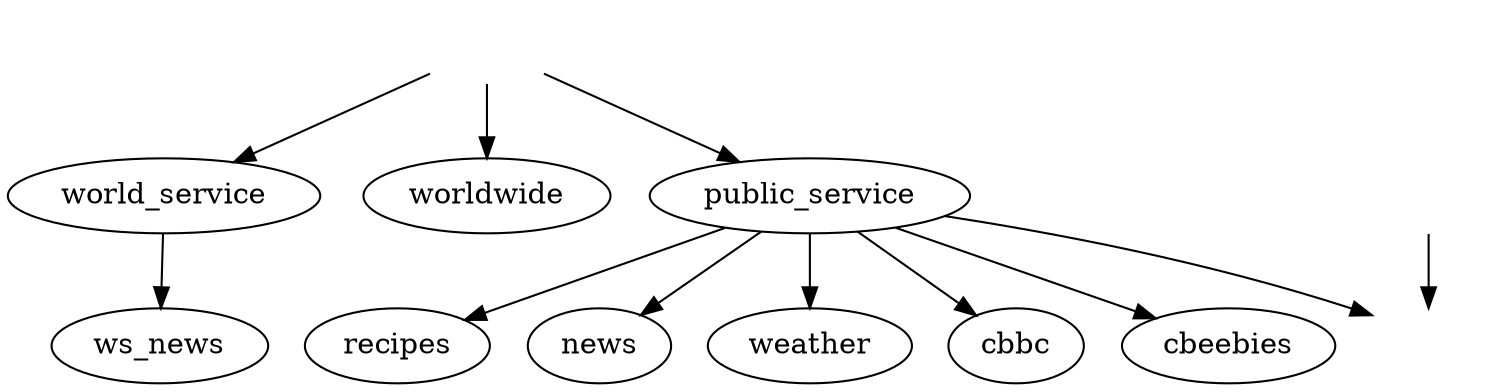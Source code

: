 digraph {
    sep=0.5;
    overlap=scale;

    bbc [label="",shape="none",image="images/bbc-blocks-dark.png"];

    bbc -> public_service;
    public_service -> cbbc;
    public_service -> cbeebies;
    bbc -> world_service;
    bbc -> worldwide;

    iplayer [label="",shape="none",image="images/iplayer_pink.png"];
    viewers [label="",shape="none",image="images/viewers.png"];
    recipes;
    news;

    public_service -> iplayer;
    public_service -> recipes;
    public_service -> news;
    public_service -> weather;

    viewers -> iplayer;

    world_service -> ws_news;
}
